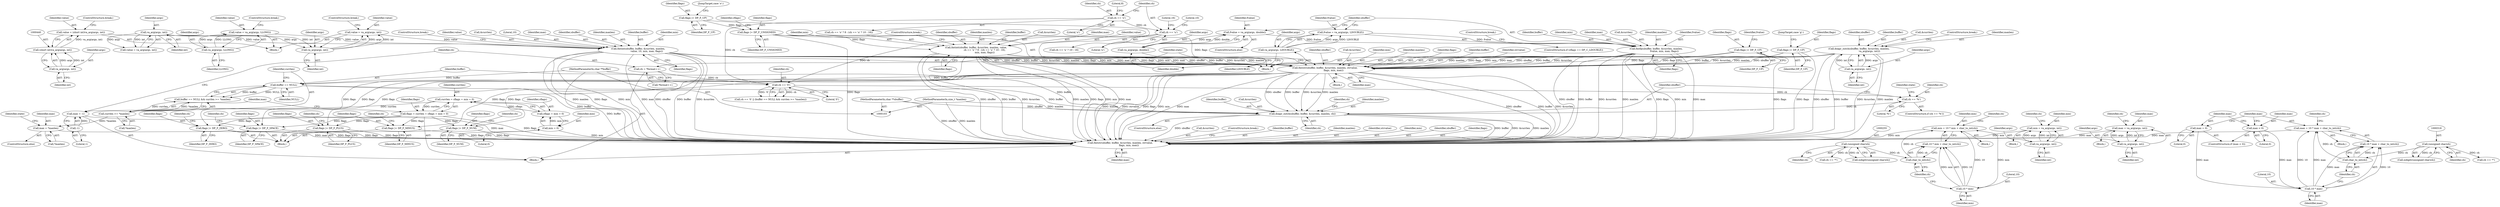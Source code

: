 digraph "1_openssl_578b956fe741bf8e84055547b1e83c28dd902c73@pointer" {
"1000617" [label="(Call,fmtstr(sbuffer, buffer, &currlen, maxlen, strvalue,\n                       flags, min, max))"];
"1000181" [label="(Call,doapr_outch(sbuffer, buffer, &currlen, maxlen, ch))"];
"1000607" [label="(Call,fmtstr(sbuffer, buffer, &currlen, maxlen, strvalue,\n                       flags, min, max))"];
"1000596" [label="(Call,doapr_outch(sbuffer, buffer, &currlen, maxlen,\n                            va_arg(args, int)))"];
"1000602" [label="(Call,va_arg(args, int))"];
"1000466" [label="(Call,fmtint(sbuffer, buffer, &currlen, maxlen,\n                       value, 10, min, max, flags))"];
"1000460" [label="(Call,value = va_arg(args, int))"];
"1000462" [label="(Call,va_arg(args, int))"];
"1000457" [label="(Call,va_arg(args, int))"];
"1000437" [label="(Call,value = (short int)va_arg(args, int))"];
"1000439" [label="(Call,(short int)va_arg(args, int))"];
"1000441" [label="(Call,va_arg(args, int))"];
"1000448" [label="(Call,value = va_arg(args, LLONG))"];
"1000450" [label="(Call,va_arg(args, LLONG))"];
"1000499" [label="(Call,fmtint(sbuffer, buffer, &currlen, maxlen, value,\n                       ch == 'o' ? 8 : (ch == 'u' ? 10 : 16),\n                       min, max, flags))"];
"1000484" [label="(Call,flags |= DP_F_UNSIGNED)"];
"1000479" [label="(Call,flags |= DP_F_UP)"];
"1000537" [label="(Call,fmtfp(sbuffer, buffer, &currlen, maxlen,\n                      fvalue, min, max, flags))"];
"1000532" [label="(Call,fvalue = va_arg(args, double))"];
"1000534" [label="(Call,va_arg(args, double))"];
"1000526" [label="(Call,fvalue = va_arg(args, LDOUBLE))"];
"1000528" [label="(Call,va_arg(args, LDOUBLE))"];
"1000549" [label="(Call,flags |= DP_F_UP)"];
"1000559" [label="(Call,flags |= DP_F_UP)"];
"1000104" [label="(MethodParameterIn,char **sbuffer)"];
"1000154" [label="(Call,buffer == NULL)"];
"1000105" [label="(MethodParameterIn,char **buffer)"];
"1000106" [label="(MethodParameterIn,size_t *maxlen)"];
"1000174" [label="(Call,ch == '%')"];
"1000150" [label="(Call,ch == '\0')"];
"1000512" [label="(Call,ch == 'u')"];
"1000507" [label="(Call,ch == 'o')"];
"1000138" [label="(Call,ch = *format++)"];
"1000125" [label="(Call,flags = currlen = cflags = min = 0)"];
"1000127" [label="(Call,currlen = cflags = min = 0)"];
"1000129" [label="(Call,cflags = min = 0)"];
"1000131" [label="(Call,min = 0)"];
"1000226" [label="(Call,flags |= DP_F_NUM)"];
"1000236" [label="(Call,flags |= DP_F_ZERO)"];
"1000216" [label="(Call,flags |= DP_F_SPACE)"];
"1000206" [label="(Call,flags |= DP_F_PLUS)"];
"1000196" [label="(Call,flags |= DP_F_MINUS)"];
"1000258" [label="(Call,min = 10 * min + char_to_int(ch))"];
"1000261" [label="(Call,10 * min)"];
"1000264" [label="(Call,char_to_int(ch))"];
"1000254" [label="(Call,(unsigned char)ch)"];
"1000277" [label="(Call,min = va_arg(args, int))"];
"1000279" [label="(Call,va_arg(args, int))"];
"1000165" [label="(Call,max = *maxlen)"];
"1000157" [label="(Call,currlen >= *maxlen)"];
"1000347" [label="(Call,max = va_arg(args, int))"];
"1000349" [label="(Call,va_arg(args, int))"];
"1000328" [label="(Call,max = 10 * max + char_to_int(ch))"];
"1000331" [label="(Call,10 * max)"];
"1000325" [label="(Call,max = 0)"];
"1000322" [label="(Call,max < 0)"];
"1000334" [label="(Call,char_to_int(ch))"];
"1000317" [label="(Call,(unsigned char)ch)"];
"1000134" [label="(Call,max = -1)"];
"1000136" [label="(Call,-1)"];
"1000258" [label="(Call,min = 10 * min + char_to_int(ch))"];
"1000509" [label="(Literal,'o')"];
"1000140" [label="(Call,*format++)"];
"1000607" [label="(Call,fmtstr(sbuffer, buffer, &currlen, maxlen, strvalue,\n                       flags, min, max))"];
"1000537" [label="(Call,fmtfp(sbuffer, buffer, &currlen, maxlen,\n                      fvalue, min, max, flags))"];
"1000484" [label="(Call,flags |= DP_F_UNSIGNED)"];
"1000181" [label="(Call,doapr_outch(sbuffer, buffer, &currlen, maxlen, ch))"];
"1000170" [label="(Identifier,state)"];
"1000136" [label="(Call,-1)"];
"1000468" [label="(Identifier,buffer)"];
"1000228" [label="(Identifier,DP_F_NUM)"];
"1000147" [label="(Block,)"];
"1000139" [label="(Identifier,ch)"];
"1000329" [label="(Identifier,max)"];
"1000189" [label="(Identifier,ch)"];
"1000260" [label="(Call,10 * min + char_to_int(ch))"];
"1000171" [label="(Block,)"];
"1000437" [label="(Call,value = (short int)va_arg(args, int))"];
"1000174" [label="(Call,ch == '%')"];
"1000481" [label="(Identifier,DP_F_UP)"];
"1000220" [label="(Identifier,ch)"];
"1000603" [label="(Identifier,args)"];
"1000151" [label="(Identifier,ch)"];
"1000348" [label="(Identifier,max)"];
"1000474" [label="(Identifier,min)"];
"1000326" [label="(Identifier,max)"];
"1000443" [label="(Identifier,int)"];
"1000626" [label="(Identifier,max)"];
"1000135" [label="(Identifier,max)"];
"1000477" [label="(ControlStructure,break;)"];
"1000512" [label="(Call,ch == 'u')"];
"1000263" [label="(Identifier,min)"];
"1000316" [label="(Call,isdigit((unsigned char)ch))"];
"1000539" [label="(Identifier,buffer)"];
"1000164" [label="(ControlStructure,else)"];
"1000544" [label="(Identifier,min)"];
"1000186" [label="(Identifier,maxlen)"];
"1000620" [label="(Call,&currlen)"];
"1000534" [label="(Call,va_arg(args, double))"];
"1000350" [label="(Identifier,args)"];
"1000505" [label="(Identifier,value)"];
"1000182" [label="(Identifier,sbuffer)"];
"1000206" [label="(Call,flags |= DP_F_PLUS)"];
"1000319" [label="(Identifier,ch)"];
"1000226" [label="(Call,flags |= DP_F_NUM)"];
"1000208" [label="(Identifier,DP_F_PLUS)"];
"1000134" [label="(Call,max = -1)"];
"1000105" [label="(MethodParameterIn,char **buffer)"];
"1000510" [label="(Literal,8)"];
"1000106" [label="(MethodParameterIn,size_t *maxlen)"];
"1000598" [label="(Identifier,buffer)"];
"1000198" [label="(Identifier,DP_F_MINUS)"];
"1000261" [label="(Call,10 * min)"];
"1000463" [label="(Identifier,args)"];
"1000125" [label="(Call,flags = currlen = cflags = min = 0)"];
"1000516" [label="(Literal,16)"];
"1000129" [label="(Call,cflags = min = 0)"];
"1000561" [label="(Identifier,DP_F_UP)"];
"1000330" [label="(Call,10 * max + char_to_int(ch))"];
"1000276" [label="(Block,)"];
"1000627" [label="(ControlStructure,break;)"];
"1000599" [label="(Call,&currlen)"];
"1000238" [label="(Identifier,DP_F_ZERO)"];
"1000435" [label="(Block,)"];
"1000472" [label="(Identifier,value)"];
"1000553" [label="(Identifier,fvalue)"];
"1000507" [label="(Call,ch == 'o')"];
"1000515" [label="(Literal,10)"];
"1000605" [label="(ControlStructure,break;)"];
"1000533" [label="(Identifier,fvalue)"];
"1000517" [label="(Identifier,min)"];
"1000560" [label="(Identifier,flags)"];
"1000325" [label="(Call,max = 0)"];
"1000322" [label="(Call,max < 0)"];
"1000323" [label="(Identifier,max)"];
"1000462" [label="(Call,va_arg(args, int))"];
"1000480" [label="(Identifier,flags)"];
"1000562" [label="(JumpTarget,case 'g':)"];
"1000616" [label="(Identifier,max)"];
"1000511" [label="(Call,ch == 'u' ? 10 : 16)"];
"1000153" [label="(Call,buffer == NULL && currlen >= *maxlen)"];
"1000501" [label="(Identifier,buffer)"];
"1000331" [label="(Call,10 * max)"];
"1000149" [label="(Call,ch == '\0' || (buffer == NULL && currlen >= *maxlen))"];
"1000460" [label="(Call,value = va_arg(args, int))"];
"1000196" [label="(Call,flags |= DP_F_MINUS)"];
"1000465" [label="(ControlStructure,break;)"];
"1000545" [label="(Identifier,max)"];
"1000608" [label="(Identifier,sbuffer)"];
"1000280" [label="(Identifier,args)"];
"1000559" [label="(Call,flags |= DP_F_UP)"];
"1000158" [label="(Identifier,currlen)"];
"1000502" [label="(Call,&currlen)"];
"1000166" [label="(Identifier,max)"];
"1000602" [label="(Call,va_arg(args, int))"];
"1000476" [label="(Identifier,flags)"];
"1000131" [label="(Call,min = 0)"];
"1000253" [label="(Call,isdigit((unsigned char)ch))"];
"1000518" [label="(Identifier,max)"];
"1000488" [label="(Identifier,cflags)"];
"1000546" [label="(Identifier,flags)"];
"1000619" [label="(Identifier,buffer)"];
"1000111" [label="(Block,)"];
"1000622" [label="(Identifier,maxlen)"];
"1000264" [label="(Call,char_to_int(ch))"];
"1000482" [label="(JumpTarget,case 'o':)"];
"1000227" [label="(Identifier,flags)"];
"1000333" [label="(Identifier,max)"];
"1000137" [label="(Literal,1)"];
"1000601" [label="(Identifier,maxlen)"];
"1000531" [label="(ControlStructure,else)"];
"1000464" [label="(Identifier,int)"];
"1000469" [label="(Call,&currlen)"];
"1000317" [label="(Call,(unsigned char)ch)"];
"1000479" [label="(Call,flags |= DP_F_UP)"];
"1000236" [label="(Call,flags |= DP_F_ZERO)"];
"1000610" [label="(Call,&currlen)"];
"1000459" [label="(Identifier,int)"];
"1000466" [label="(Call,fmtint(sbuffer, buffer, &currlen, maxlen,\n                       value, 10, min, max, flags))"];
"1000159" [label="(Call,*maxlen)"];
"1000353" [label="(Identifier,ch)"];
"1000167" [label="(Call,*maxlen)"];
"1000540" [label="(Call,&currlen)"];
"1000321" [label="(ControlStructure,if (max < 0))"];
"1000623" [label="(Identifier,strvalue)"];
"1000237" [label="(Identifier,flags)"];
"1000473" [label="(Literal,10)"];
"1000265" [label="(Identifier,ch)"];
"1000475" [label="(Identifier,max)"];
"1000615" [label="(Identifier,min)"];
"1000187" [label="(Identifier,ch)"];
"1000451" [label="(Identifier,args)"];
"1000506" [label="(Call,ch == 'o' ? 8 : (ch == 'u' ? 10 : 16))"];
"1000508" [label="(Identifier,ch)"];
"1000138" [label="(Call,ch = *format++)"];
"1000278" [label="(Identifier,min)"];
"1000441" [label="(Call,va_arg(args, int))"];
"1000127" [label="(Call,currlen = cflags = min = 0)"];
"1000612" [label="(Identifier,maxlen)"];
"1000183" [label="(Identifier,buffer)"];
"1000485" [label="(Identifier,flags)"];
"1000230" [label="(Identifier,ch)"];
"1000283" [label="(Identifier,ch)"];
"1000152" [label="(Literal,'\0')"];
"1000514" [label="(Literal,'u')"];
"1000535" [label="(Identifier,args)"];
"1000210" [label="(Identifier,ch)"];
"1000328" [label="(Call,max = 10 * max + char_to_int(ch))"];
"1000256" [label="(Identifier,ch)"];
"1000132" [label="(Identifier,min)"];
"1000550" [label="(Identifier,flags)"];
"1000156" [label="(Identifier,NULL)"];
"1000351" [label="(Identifier,int)"];
"1000614" [label="(Identifier,flags)"];
"1000175" [label="(Identifier,ch)"];
"1000625" [label="(Identifier,min)"];
"1000520" [label="(ControlStructure,break;)"];
"1000335" [label="(Identifier,ch)"];
"1000448" [label="(Call,value = va_arg(args, LLONG))"];
"1000461" [label="(Identifier,value)"];
"1000458" [label="(Identifier,args)"];
"1000449" [label="(Identifier,value)"];
"1000500" [label="(Identifier,sbuffer)"];
"1000542" [label="(Identifier,maxlen)"];
"1000513" [label="(Identifier,ch)"];
"1000543" [label="(Identifier,fvalue)"];
"1000178" [label="(Identifier,state)"];
"1000207" [label="(Identifier,flags)"];
"1000150" [label="(Call,ch == '\0')"];
"1000157" [label="(Call,currlen >= *maxlen)"];
"1000334" [label="(Call,char_to_int(ch))"];
"1000452" [label="(Identifier,LLONG)"];
"1000519" [label="(Identifier,flags)"];
"1000604" [label="(Identifier,int)"];
"1000343" [label="(Call,ch == '*')"];
"1000529" [label="(Identifier,args)"];
"1000538" [label="(Identifier,sbuffer)"];
"1000126" [label="(Identifier,flags)"];
"1000184" [label="(Call,&currlen)"];
"1000324" [label="(Literal,0)"];
"1000104" [label="(MethodParameterIn,char **sbuffer)"];
"1000133" [label="(Literal,0)"];
"1000262" [label="(Literal,10)"];
"1000453" [label="(ControlStructure,break;)"];
"1000457" [label="(Call,va_arg(args, int))"];
"1000218" [label="(Identifier,DP_F_SPACE)"];
"1000467" [label="(Identifier,sbuffer)"];
"1000430" [label="(Block,)"];
"1000154" [label="(Call,buffer == NULL)"];
"1000527" [label="(Identifier,fvalue)"];
"1000267" [label="(Identifier,ch)"];
"1000499" [label="(Call,fmtint(sbuffer, buffer, &currlen, maxlen, value,\n                       ch == 'o' ? 8 : (ch == 'u' ? 10 : 16),\n                       min, max, flags))"];
"1000155" [label="(Identifier,buffer)"];
"1000128" [label="(Identifier,currlen)"];
"1000617" [label="(Call,fmtstr(sbuffer, buffer, &currlen, maxlen, strvalue,\n                       flags, min, max))"];
"1000439" [label="(Call,(short int)va_arg(args, int))"];
"1000273" [label="(Call,ch == '*')"];
"1000216" [label="(Call,flags |= DP_F_SPACE)"];
"1000442" [label="(Identifier,args)"];
"1000549" [label="(Call,flags |= DP_F_UP)"];
"1000597" [label="(Identifier,sbuffer)"];
"1000536" [label="(Identifier,double)"];
"1000504" [label="(Identifier,maxlen)"];
"1000145" [label="(Identifier,state)"];
"1000532" [label="(Call,fvalue = va_arg(args, double))"];
"1000130" [label="(Identifier,cflags)"];
"1000279" [label="(Call,va_arg(args, int))"];
"1000240" [label="(Identifier,ch)"];
"1000320" [label="(Block,)"];
"1000547" [label="(ControlStructure,break;)"];
"1000217" [label="(Identifier,flags)"];
"1000609" [label="(Identifier,buffer)"];
"1000450" [label="(Call,va_arg(args, LLONG))"];
"1000444" [label="(ControlStructure,break;)"];
"1000551" [label="(Identifier,DP_F_UP)"];
"1000486" [label="(Identifier,DP_F_UNSIGNED)"];
"1000471" [label="(Identifier,maxlen)"];
"1000526" [label="(Call,fvalue = va_arg(args, LDOUBLE))"];
"1000176" [label="(Literal,'%')"];
"1000618" [label="(Identifier,sbuffer)"];
"1000530" [label="(Identifier,LDOUBLE)"];
"1000347" [label="(Call,max = va_arg(args, int))"];
"1000197" [label="(Identifier,flags)"];
"1000257" [label="(Block,)"];
"1000346" [label="(Block,)"];
"1000173" [label="(ControlStructure,if (ch == '%'))"];
"1000624" [label="(Identifier,flags)"];
"1000259" [label="(Identifier,min)"];
"1000528" [label="(Call,va_arg(args, LDOUBLE))"];
"1000254" [label="(Call,(unsigned char)ch)"];
"1000596" [label="(Call,doapr_outch(sbuffer, buffer, &currlen, maxlen,\n                            va_arg(args, int)))"];
"1000165" [label="(Call,max = *maxlen)"];
"1000277" [label="(Call,min = va_arg(args, int))"];
"1000455" [label="(Call,value = va_arg(args, int))"];
"1000438" [label="(Identifier,value)"];
"1000281" [label="(Identifier,int)"];
"1000200" [label="(Identifier,ch)"];
"1000613" [label="(Identifier,strvalue)"];
"1000349" [label="(Call,va_arg(args, int))"];
"1000337" [label="(Identifier,ch)"];
"1000180" [label="(ControlStructure,else)"];
"1000332" [label="(Literal,10)"];
"1000522" [label="(ControlStructure,if (cflags == DP_C_LDOUBLE))"];
"1000327" [label="(Literal,0)"];
"1000617" -> "1000111"  [label="AST: "];
"1000617" -> "1000626"  [label="CFG: "];
"1000618" -> "1000617"  [label="AST: "];
"1000619" -> "1000617"  [label="AST: "];
"1000620" -> "1000617"  [label="AST: "];
"1000622" -> "1000617"  [label="AST: "];
"1000623" -> "1000617"  [label="AST: "];
"1000624" -> "1000617"  [label="AST: "];
"1000625" -> "1000617"  [label="AST: "];
"1000626" -> "1000617"  [label="AST: "];
"1000627" -> "1000617"  [label="CFG: "];
"1000181" -> "1000617"  [label="DDG: sbuffer"];
"1000181" -> "1000617"  [label="DDG: buffer"];
"1000181" -> "1000617"  [label="DDG: &currlen"];
"1000181" -> "1000617"  [label="DDG: maxlen"];
"1000466" -> "1000617"  [label="DDG: sbuffer"];
"1000466" -> "1000617"  [label="DDG: buffer"];
"1000466" -> "1000617"  [label="DDG: &currlen"];
"1000466" -> "1000617"  [label="DDG: maxlen"];
"1000466" -> "1000617"  [label="DDG: flags"];
"1000466" -> "1000617"  [label="DDG: min"];
"1000466" -> "1000617"  [label="DDG: max"];
"1000607" -> "1000617"  [label="DDG: sbuffer"];
"1000607" -> "1000617"  [label="DDG: buffer"];
"1000607" -> "1000617"  [label="DDG: &currlen"];
"1000607" -> "1000617"  [label="DDG: maxlen"];
"1000607" -> "1000617"  [label="DDG: strvalue"];
"1000607" -> "1000617"  [label="DDG: flags"];
"1000607" -> "1000617"  [label="DDG: min"];
"1000607" -> "1000617"  [label="DDG: max"];
"1000499" -> "1000617"  [label="DDG: sbuffer"];
"1000499" -> "1000617"  [label="DDG: buffer"];
"1000499" -> "1000617"  [label="DDG: &currlen"];
"1000499" -> "1000617"  [label="DDG: maxlen"];
"1000499" -> "1000617"  [label="DDG: flags"];
"1000499" -> "1000617"  [label="DDG: min"];
"1000499" -> "1000617"  [label="DDG: max"];
"1000537" -> "1000617"  [label="DDG: sbuffer"];
"1000537" -> "1000617"  [label="DDG: buffer"];
"1000537" -> "1000617"  [label="DDG: &currlen"];
"1000537" -> "1000617"  [label="DDG: maxlen"];
"1000537" -> "1000617"  [label="DDG: flags"];
"1000537" -> "1000617"  [label="DDG: min"];
"1000537" -> "1000617"  [label="DDG: max"];
"1000596" -> "1000617"  [label="DDG: sbuffer"];
"1000596" -> "1000617"  [label="DDG: buffer"];
"1000596" -> "1000617"  [label="DDG: &currlen"];
"1000596" -> "1000617"  [label="DDG: maxlen"];
"1000104" -> "1000617"  [label="DDG: sbuffer"];
"1000154" -> "1000617"  [label="DDG: buffer"];
"1000105" -> "1000617"  [label="DDG: buffer"];
"1000106" -> "1000617"  [label="DDG: maxlen"];
"1000125" -> "1000617"  [label="DDG: flags"];
"1000559" -> "1000617"  [label="DDG: flags"];
"1000226" -> "1000617"  [label="DDG: flags"];
"1000236" -> "1000617"  [label="DDG: flags"];
"1000216" -> "1000617"  [label="DDG: flags"];
"1000206" -> "1000617"  [label="DDG: flags"];
"1000196" -> "1000617"  [label="DDG: flags"];
"1000484" -> "1000617"  [label="DDG: flags"];
"1000549" -> "1000617"  [label="DDG: flags"];
"1000258" -> "1000617"  [label="DDG: min"];
"1000131" -> "1000617"  [label="DDG: min"];
"1000277" -> "1000617"  [label="DDG: min"];
"1000165" -> "1000617"  [label="DDG: max"];
"1000347" -> "1000617"  [label="DDG: max"];
"1000328" -> "1000617"  [label="DDG: max"];
"1000134" -> "1000617"  [label="DDG: max"];
"1000181" -> "1000180"  [label="AST: "];
"1000181" -> "1000187"  [label="CFG: "];
"1000182" -> "1000181"  [label="AST: "];
"1000183" -> "1000181"  [label="AST: "];
"1000184" -> "1000181"  [label="AST: "];
"1000186" -> "1000181"  [label="AST: "];
"1000187" -> "1000181"  [label="AST: "];
"1000189" -> "1000181"  [label="CFG: "];
"1000607" -> "1000181"  [label="DDG: sbuffer"];
"1000607" -> "1000181"  [label="DDG: buffer"];
"1000607" -> "1000181"  [label="DDG: &currlen"];
"1000607" -> "1000181"  [label="DDG: maxlen"];
"1000104" -> "1000181"  [label="DDG: sbuffer"];
"1000154" -> "1000181"  [label="DDG: buffer"];
"1000105" -> "1000181"  [label="DDG: buffer"];
"1000106" -> "1000181"  [label="DDG: maxlen"];
"1000174" -> "1000181"  [label="DDG: ch"];
"1000607" -> "1000147"  [label="AST: "];
"1000607" -> "1000616"  [label="CFG: "];
"1000608" -> "1000607"  [label="AST: "];
"1000609" -> "1000607"  [label="AST: "];
"1000610" -> "1000607"  [label="AST: "];
"1000612" -> "1000607"  [label="AST: "];
"1000613" -> "1000607"  [label="AST: "];
"1000614" -> "1000607"  [label="AST: "];
"1000615" -> "1000607"  [label="AST: "];
"1000616" -> "1000607"  [label="AST: "];
"1000145" -> "1000607"  [label="CFG: "];
"1000607" -> "1000154"  [label="DDG: buffer"];
"1000607" -> "1000196"  [label="DDG: flags"];
"1000607" -> "1000206"  [label="DDG: flags"];
"1000607" -> "1000216"  [label="DDG: flags"];
"1000607" -> "1000226"  [label="DDG: flags"];
"1000607" -> "1000236"  [label="DDG: flags"];
"1000596" -> "1000607"  [label="DDG: sbuffer"];
"1000596" -> "1000607"  [label="DDG: buffer"];
"1000596" -> "1000607"  [label="DDG: &currlen"];
"1000596" -> "1000607"  [label="DDG: maxlen"];
"1000466" -> "1000607"  [label="DDG: sbuffer"];
"1000466" -> "1000607"  [label="DDG: buffer"];
"1000466" -> "1000607"  [label="DDG: &currlen"];
"1000466" -> "1000607"  [label="DDG: maxlen"];
"1000466" -> "1000607"  [label="DDG: flags"];
"1000466" -> "1000607"  [label="DDG: min"];
"1000466" -> "1000607"  [label="DDG: max"];
"1000499" -> "1000607"  [label="DDG: sbuffer"];
"1000499" -> "1000607"  [label="DDG: buffer"];
"1000499" -> "1000607"  [label="DDG: &currlen"];
"1000499" -> "1000607"  [label="DDG: maxlen"];
"1000499" -> "1000607"  [label="DDG: flags"];
"1000499" -> "1000607"  [label="DDG: min"];
"1000499" -> "1000607"  [label="DDG: max"];
"1000537" -> "1000607"  [label="DDG: sbuffer"];
"1000537" -> "1000607"  [label="DDG: buffer"];
"1000537" -> "1000607"  [label="DDG: &currlen"];
"1000537" -> "1000607"  [label="DDG: maxlen"];
"1000537" -> "1000607"  [label="DDG: flags"];
"1000537" -> "1000607"  [label="DDG: min"];
"1000537" -> "1000607"  [label="DDG: max"];
"1000549" -> "1000607"  [label="DDG: flags"];
"1000559" -> "1000607"  [label="DDG: flags"];
"1000484" -> "1000607"  [label="DDG: flags"];
"1000596" -> "1000430"  [label="AST: "];
"1000596" -> "1000602"  [label="CFG: "];
"1000597" -> "1000596"  [label="AST: "];
"1000598" -> "1000596"  [label="AST: "];
"1000599" -> "1000596"  [label="AST: "];
"1000601" -> "1000596"  [label="AST: "];
"1000602" -> "1000596"  [label="AST: "];
"1000605" -> "1000596"  [label="CFG: "];
"1000602" -> "1000596"  [label="DDG: args"];
"1000602" -> "1000596"  [label="DDG: int"];
"1000602" -> "1000604"  [label="CFG: "];
"1000603" -> "1000602"  [label="AST: "];
"1000604" -> "1000602"  [label="AST: "];
"1000466" -> "1000430"  [label="AST: "];
"1000466" -> "1000476"  [label="CFG: "];
"1000467" -> "1000466"  [label="AST: "];
"1000468" -> "1000466"  [label="AST: "];
"1000469" -> "1000466"  [label="AST: "];
"1000471" -> "1000466"  [label="AST: "];
"1000472" -> "1000466"  [label="AST: "];
"1000473" -> "1000466"  [label="AST: "];
"1000474" -> "1000466"  [label="AST: "];
"1000475" -> "1000466"  [label="AST: "];
"1000476" -> "1000466"  [label="AST: "];
"1000477" -> "1000466"  [label="CFG: "];
"1000460" -> "1000466"  [label="DDG: value"];
"1000437" -> "1000466"  [label="DDG: value"];
"1000448" -> "1000466"  [label="DDG: value"];
"1000460" -> "1000435"  [label="AST: "];
"1000460" -> "1000462"  [label="CFG: "];
"1000461" -> "1000460"  [label="AST: "];
"1000462" -> "1000460"  [label="AST: "];
"1000465" -> "1000460"  [label="CFG: "];
"1000462" -> "1000460"  [label="DDG: args"];
"1000462" -> "1000460"  [label="DDG: int"];
"1000462" -> "1000464"  [label="CFG: "];
"1000463" -> "1000462"  [label="AST: "];
"1000464" -> "1000462"  [label="AST: "];
"1000457" -> "1000462"  [label="DDG: args"];
"1000457" -> "1000462"  [label="DDG: int"];
"1000457" -> "1000455"  [label="AST: "];
"1000457" -> "1000459"  [label="CFG: "];
"1000458" -> "1000457"  [label="AST: "];
"1000459" -> "1000457"  [label="AST: "];
"1000455" -> "1000457"  [label="CFG: "];
"1000457" -> "1000455"  [label="DDG: args"];
"1000457" -> "1000455"  [label="DDG: int"];
"1000437" -> "1000435"  [label="AST: "];
"1000437" -> "1000439"  [label="CFG: "];
"1000438" -> "1000437"  [label="AST: "];
"1000439" -> "1000437"  [label="AST: "];
"1000444" -> "1000437"  [label="CFG: "];
"1000439" -> "1000437"  [label="DDG: va_arg(args, int)"];
"1000439" -> "1000441"  [label="CFG: "];
"1000440" -> "1000439"  [label="AST: "];
"1000441" -> "1000439"  [label="AST: "];
"1000441" -> "1000439"  [label="DDG: args"];
"1000441" -> "1000439"  [label="DDG: int"];
"1000441" -> "1000443"  [label="CFG: "];
"1000442" -> "1000441"  [label="AST: "];
"1000443" -> "1000441"  [label="AST: "];
"1000448" -> "1000435"  [label="AST: "];
"1000448" -> "1000450"  [label="CFG: "];
"1000449" -> "1000448"  [label="AST: "];
"1000450" -> "1000448"  [label="AST: "];
"1000453" -> "1000448"  [label="CFG: "];
"1000450" -> "1000448"  [label="DDG: args"];
"1000450" -> "1000448"  [label="DDG: LLONG"];
"1000450" -> "1000452"  [label="CFG: "];
"1000451" -> "1000450"  [label="AST: "];
"1000452" -> "1000450"  [label="AST: "];
"1000499" -> "1000430"  [label="AST: "];
"1000499" -> "1000519"  [label="CFG: "];
"1000500" -> "1000499"  [label="AST: "];
"1000501" -> "1000499"  [label="AST: "];
"1000502" -> "1000499"  [label="AST: "];
"1000504" -> "1000499"  [label="AST: "];
"1000505" -> "1000499"  [label="AST: "];
"1000506" -> "1000499"  [label="AST: "];
"1000517" -> "1000499"  [label="AST: "];
"1000518" -> "1000499"  [label="AST: "];
"1000519" -> "1000499"  [label="AST: "];
"1000520" -> "1000499"  [label="CFG: "];
"1000484" -> "1000499"  [label="DDG: flags"];
"1000484" -> "1000430"  [label="AST: "];
"1000484" -> "1000486"  [label="CFG: "];
"1000485" -> "1000484"  [label="AST: "];
"1000486" -> "1000484"  [label="AST: "];
"1000488" -> "1000484"  [label="CFG: "];
"1000479" -> "1000484"  [label="DDG: flags"];
"1000479" -> "1000430"  [label="AST: "];
"1000479" -> "1000481"  [label="CFG: "];
"1000480" -> "1000479"  [label="AST: "];
"1000481" -> "1000479"  [label="AST: "];
"1000482" -> "1000479"  [label="CFG: "];
"1000537" -> "1000430"  [label="AST: "];
"1000537" -> "1000546"  [label="CFG: "];
"1000538" -> "1000537"  [label="AST: "];
"1000539" -> "1000537"  [label="AST: "];
"1000540" -> "1000537"  [label="AST: "];
"1000542" -> "1000537"  [label="AST: "];
"1000543" -> "1000537"  [label="AST: "];
"1000544" -> "1000537"  [label="AST: "];
"1000545" -> "1000537"  [label="AST: "];
"1000546" -> "1000537"  [label="AST: "];
"1000547" -> "1000537"  [label="CFG: "];
"1000532" -> "1000537"  [label="DDG: fvalue"];
"1000526" -> "1000537"  [label="DDG: fvalue"];
"1000532" -> "1000531"  [label="AST: "];
"1000532" -> "1000534"  [label="CFG: "];
"1000533" -> "1000532"  [label="AST: "];
"1000534" -> "1000532"  [label="AST: "];
"1000538" -> "1000532"  [label="CFG: "];
"1000534" -> "1000532"  [label="DDG: args"];
"1000534" -> "1000532"  [label="DDG: double"];
"1000534" -> "1000536"  [label="CFG: "];
"1000535" -> "1000534"  [label="AST: "];
"1000536" -> "1000534"  [label="AST: "];
"1000526" -> "1000522"  [label="AST: "];
"1000526" -> "1000528"  [label="CFG: "];
"1000527" -> "1000526"  [label="AST: "];
"1000528" -> "1000526"  [label="AST: "];
"1000538" -> "1000526"  [label="CFG: "];
"1000528" -> "1000526"  [label="DDG: args"];
"1000528" -> "1000526"  [label="DDG: LDOUBLE"];
"1000528" -> "1000530"  [label="CFG: "];
"1000529" -> "1000528"  [label="AST: "];
"1000530" -> "1000528"  [label="AST: "];
"1000549" -> "1000430"  [label="AST: "];
"1000549" -> "1000551"  [label="CFG: "];
"1000550" -> "1000549"  [label="AST: "];
"1000551" -> "1000549"  [label="AST: "];
"1000553" -> "1000549"  [label="CFG: "];
"1000559" -> "1000430"  [label="AST: "];
"1000559" -> "1000561"  [label="CFG: "];
"1000560" -> "1000559"  [label="AST: "];
"1000561" -> "1000559"  [label="AST: "];
"1000562" -> "1000559"  [label="CFG: "];
"1000104" -> "1000103"  [label="AST: "];
"1000154" -> "1000153"  [label="AST: "];
"1000154" -> "1000156"  [label="CFG: "];
"1000155" -> "1000154"  [label="AST: "];
"1000156" -> "1000154"  [label="AST: "];
"1000158" -> "1000154"  [label="CFG: "];
"1000153" -> "1000154"  [label="CFG: "];
"1000154" -> "1000153"  [label="DDG: buffer"];
"1000154" -> "1000153"  [label="DDG: NULL"];
"1000105" -> "1000154"  [label="DDG: buffer"];
"1000105" -> "1000103"  [label="AST: "];
"1000106" -> "1000103"  [label="AST: "];
"1000174" -> "1000173"  [label="AST: "];
"1000174" -> "1000176"  [label="CFG: "];
"1000175" -> "1000174"  [label="AST: "];
"1000176" -> "1000174"  [label="AST: "];
"1000178" -> "1000174"  [label="CFG: "];
"1000182" -> "1000174"  [label="CFG: "];
"1000150" -> "1000174"  [label="DDG: ch"];
"1000150" -> "1000149"  [label="AST: "];
"1000150" -> "1000152"  [label="CFG: "];
"1000151" -> "1000150"  [label="AST: "];
"1000152" -> "1000150"  [label="AST: "];
"1000155" -> "1000150"  [label="CFG: "];
"1000149" -> "1000150"  [label="CFG: "];
"1000150" -> "1000149"  [label="DDG: ch"];
"1000150" -> "1000149"  [label="DDG: '\0'"];
"1000512" -> "1000150"  [label="DDG: ch"];
"1000138" -> "1000150"  [label="DDG: ch"];
"1000507" -> "1000150"  [label="DDG: ch"];
"1000512" -> "1000511"  [label="AST: "];
"1000512" -> "1000514"  [label="CFG: "];
"1000513" -> "1000512"  [label="AST: "];
"1000514" -> "1000512"  [label="AST: "];
"1000515" -> "1000512"  [label="CFG: "];
"1000516" -> "1000512"  [label="CFG: "];
"1000507" -> "1000512"  [label="DDG: ch"];
"1000507" -> "1000506"  [label="AST: "];
"1000507" -> "1000509"  [label="CFG: "];
"1000508" -> "1000507"  [label="AST: "];
"1000509" -> "1000507"  [label="AST: "];
"1000510" -> "1000507"  [label="CFG: "];
"1000513" -> "1000507"  [label="CFG: "];
"1000138" -> "1000111"  [label="AST: "];
"1000138" -> "1000140"  [label="CFG: "];
"1000139" -> "1000138"  [label="AST: "];
"1000140" -> "1000138"  [label="AST: "];
"1000145" -> "1000138"  [label="CFG: "];
"1000125" -> "1000111"  [label="AST: "];
"1000125" -> "1000127"  [label="CFG: "];
"1000126" -> "1000125"  [label="AST: "];
"1000127" -> "1000125"  [label="AST: "];
"1000135" -> "1000125"  [label="CFG: "];
"1000127" -> "1000125"  [label="DDG: currlen"];
"1000125" -> "1000196"  [label="DDG: flags"];
"1000125" -> "1000206"  [label="DDG: flags"];
"1000125" -> "1000216"  [label="DDG: flags"];
"1000125" -> "1000226"  [label="DDG: flags"];
"1000125" -> "1000236"  [label="DDG: flags"];
"1000127" -> "1000129"  [label="CFG: "];
"1000128" -> "1000127"  [label="AST: "];
"1000129" -> "1000127"  [label="AST: "];
"1000129" -> "1000127"  [label="DDG: cflags"];
"1000127" -> "1000157"  [label="DDG: currlen"];
"1000129" -> "1000131"  [label="CFG: "];
"1000130" -> "1000129"  [label="AST: "];
"1000131" -> "1000129"  [label="AST: "];
"1000131" -> "1000129"  [label="DDG: min"];
"1000131" -> "1000133"  [label="CFG: "];
"1000132" -> "1000131"  [label="AST: "];
"1000133" -> "1000131"  [label="AST: "];
"1000226" -> "1000171"  [label="AST: "];
"1000226" -> "1000228"  [label="CFG: "];
"1000227" -> "1000226"  [label="AST: "];
"1000228" -> "1000226"  [label="AST: "];
"1000230" -> "1000226"  [label="CFG: "];
"1000236" -> "1000171"  [label="AST: "];
"1000236" -> "1000238"  [label="CFG: "];
"1000237" -> "1000236"  [label="AST: "];
"1000238" -> "1000236"  [label="AST: "];
"1000240" -> "1000236"  [label="CFG: "];
"1000216" -> "1000171"  [label="AST: "];
"1000216" -> "1000218"  [label="CFG: "];
"1000217" -> "1000216"  [label="AST: "];
"1000218" -> "1000216"  [label="AST: "];
"1000220" -> "1000216"  [label="CFG: "];
"1000206" -> "1000171"  [label="AST: "];
"1000206" -> "1000208"  [label="CFG: "];
"1000207" -> "1000206"  [label="AST: "];
"1000208" -> "1000206"  [label="AST: "];
"1000210" -> "1000206"  [label="CFG: "];
"1000196" -> "1000171"  [label="AST: "];
"1000196" -> "1000198"  [label="CFG: "];
"1000197" -> "1000196"  [label="AST: "];
"1000198" -> "1000196"  [label="AST: "];
"1000200" -> "1000196"  [label="CFG: "];
"1000258" -> "1000257"  [label="AST: "];
"1000258" -> "1000260"  [label="CFG: "];
"1000259" -> "1000258"  [label="AST: "];
"1000260" -> "1000258"  [label="AST: "];
"1000267" -> "1000258"  [label="CFG: "];
"1000261" -> "1000258"  [label="DDG: 10"];
"1000261" -> "1000258"  [label="DDG: min"];
"1000264" -> "1000258"  [label="DDG: ch"];
"1000261" -> "1000260"  [label="AST: "];
"1000261" -> "1000263"  [label="CFG: "];
"1000262" -> "1000261"  [label="AST: "];
"1000263" -> "1000261"  [label="AST: "];
"1000265" -> "1000261"  [label="CFG: "];
"1000261" -> "1000260"  [label="DDG: 10"];
"1000261" -> "1000260"  [label="DDG: min"];
"1000264" -> "1000260"  [label="AST: "];
"1000264" -> "1000265"  [label="CFG: "];
"1000265" -> "1000264"  [label="AST: "];
"1000260" -> "1000264"  [label="CFG: "];
"1000264" -> "1000260"  [label="DDG: ch"];
"1000254" -> "1000264"  [label="DDG: ch"];
"1000254" -> "1000253"  [label="AST: "];
"1000254" -> "1000256"  [label="CFG: "];
"1000255" -> "1000254"  [label="AST: "];
"1000256" -> "1000254"  [label="AST: "];
"1000253" -> "1000254"  [label="CFG: "];
"1000254" -> "1000253"  [label="DDG: ch"];
"1000254" -> "1000273"  [label="DDG: ch"];
"1000277" -> "1000276"  [label="AST: "];
"1000277" -> "1000279"  [label="CFG: "];
"1000278" -> "1000277"  [label="AST: "];
"1000279" -> "1000277"  [label="AST: "];
"1000283" -> "1000277"  [label="CFG: "];
"1000279" -> "1000277"  [label="DDG: args"];
"1000279" -> "1000277"  [label="DDG: int"];
"1000279" -> "1000281"  [label="CFG: "];
"1000280" -> "1000279"  [label="AST: "];
"1000281" -> "1000279"  [label="AST: "];
"1000165" -> "1000164"  [label="AST: "];
"1000165" -> "1000167"  [label="CFG: "];
"1000166" -> "1000165"  [label="AST: "];
"1000167" -> "1000165"  [label="AST: "];
"1000170" -> "1000165"  [label="CFG: "];
"1000157" -> "1000165"  [label="DDG: *maxlen"];
"1000157" -> "1000153"  [label="AST: "];
"1000157" -> "1000159"  [label="CFG: "];
"1000158" -> "1000157"  [label="AST: "];
"1000159" -> "1000157"  [label="AST: "];
"1000153" -> "1000157"  [label="CFG: "];
"1000157" -> "1000153"  [label="DDG: currlen"];
"1000157" -> "1000153"  [label="DDG: *maxlen"];
"1000347" -> "1000346"  [label="AST: "];
"1000347" -> "1000349"  [label="CFG: "];
"1000348" -> "1000347"  [label="AST: "];
"1000349" -> "1000347"  [label="AST: "];
"1000353" -> "1000347"  [label="CFG: "];
"1000349" -> "1000347"  [label="DDG: args"];
"1000349" -> "1000347"  [label="DDG: int"];
"1000349" -> "1000351"  [label="CFG: "];
"1000350" -> "1000349"  [label="AST: "];
"1000351" -> "1000349"  [label="AST: "];
"1000328" -> "1000320"  [label="AST: "];
"1000328" -> "1000330"  [label="CFG: "];
"1000329" -> "1000328"  [label="AST: "];
"1000330" -> "1000328"  [label="AST: "];
"1000337" -> "1000328"  [label="CFG: "];
"1000331" -> "1000328"  [label="DDG: 10"];
"1000331" -> "1000328"  [label="DDG: max"];
"1000334" -> "1000328"  [label="DDG: ch"];
"1000331" -> "1000330"  [label="AST: "];
"1000331" -> "1000333"  [label="CFG: "];
"1000332" -> "1000331"  [label="AST: "];
"1000333" -> "1000331"  [label="AST: "];
"1000335" -> "1000331"  [label="CFG: "];
"1000331" -> "1000330"  [label="DDG: 10"];
"1000331" -> "1000330"  [label="DDG: max"];
"1000325" -> "1000331"  [label="DDG: max"];
"1000322" -> "1000331"  [label="DDG: max"];
"1000325" -> "1000321"  [label="AST: "];
"1000325" -> "1000327"  [label="CFG: "];
"1000326" -> "1000325"  [label="AST: "];
"1000327" -> "1000325"  [label="AST: "];
"1000329" -> "1000325"  [label="CFG: "];
"1000322" -> "1000321"  [label="AST: "];
"1000322" -> "1000324"  [label="CFG: "];
"1000323" -> "1000322"  [label="AST: "];
"1000324" -> "1000322"  [label="AST: "];
"1000326" -> "1000322"  [label="CFG: "];
"1000329" -> "1000322"  [label="CFG: "];
"1000334" -> "1000330"  [label="AST: "];
"1000334" -> "1000335"  [label="CFG: "];
"1000335" -> "1000334"  [label="AST: "];
"1000330" -> "1000334"  [label="CFG: "];
"1000334" -> "1000330"  [label="DDG: ch"];
"1000317" -> "1000334"  [label="DDG: ch"];
"1000317" -> "1000316"  [label="AST: "];
"1000317" -> "1000319"  [label="CFG: "];
"1000318" -> "1000317"  [label="AST: "];
"1000319" -> "1000317"  [label="AST: "];
"1000316" -> "1000317"  [label="CFG: "];
"1000317" -> "1000316"  [label="DDG: ch"];
"1000317" -> "1000343"  [label="DDG: ch"];
"1000134" -> "1000111"  [label="AST: "];
"1000134" -> "1000136"  [label="CFG: "];
"1000135" -> "1000134"  [label="AST: "];
"1000136" -> "1000134"  [label="AST: "];
"1000139" -> "1000134"  [label="CFG: "];
"1000136" -> "1000134"  [label="DDG: 1"];
"1000136" -> "1000137"  [label="CFG: "];
"1000137" -> "1000136"  [label="AST: "];
}
